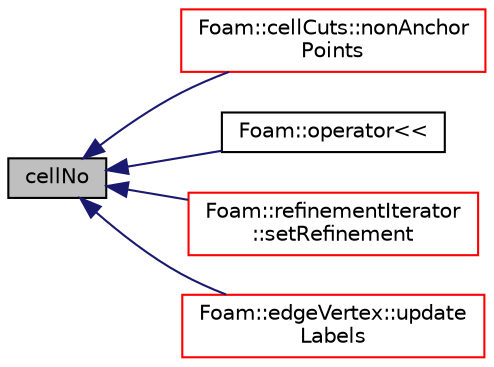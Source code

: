 digraph "cellNo"
{
  bgcolor="transparent";
  edge [fontname="Helvetica",fontsize="10",labelfontname="Helvetica",labelfontsize="10"];
  node [fontname="Helvetica",fontsize="10",shape=record];
  rankdir="LR";
  Node1 [label="cellNo",height=0.2,width=0.4,color="black", fillcolor="grey75", style="filled", fontcolor="black"];
  Node1 -> Node2 [dir="back",color="midnightblue",fontsize="10",style="solid",fontname="Helvetica"];
  Node2 [label="Foam::cellCuts::nonAnchor\lPoints",height=0.2,width=0.4,color="red",URL="$a00205.html#a8787009bd3255baa9c0480bbe3df17e3",tooltip="Invert anchor point selection. "];
  Node1 -> Node3 [dir="back",color="midnightblue",fontsize="10",style="solid",fontname="Helvetica"];
  Node3 [label="Foam::operator\<\<",height=0.2,width=0.4,color="black",URL="$a10909.html#ade9ba0514969f942888722850cd32f3c"];
  Node1 -> Node4 [dir="back",color="midnightblue",fontsize="10",style="solid",fontname="Helvetica"];
  Node4 [label="Foam::refinementIterator\l::setRefinement",height=0.2,width=0.4,color="red",URL="$a02172.html#afd8b2c75ae43c5073eece728f11ed02a",tooltip="Try to refine cells in given direction. Constructs intermediate. "];
  Node1 -> Node5 [dir="back",color="midnightblue",fontsize="10",style="solid",fontname="Helvetica"];
  Node5 [label="Foam::edgeVertex::update\lLabels",height=0.2,width=0.4,color="red",URL="$a00630.html#a77faed35c755a0d80c360a446fd4de3e",tooltip="Update refine list from map. Used to update cell/face labels. "];
}
